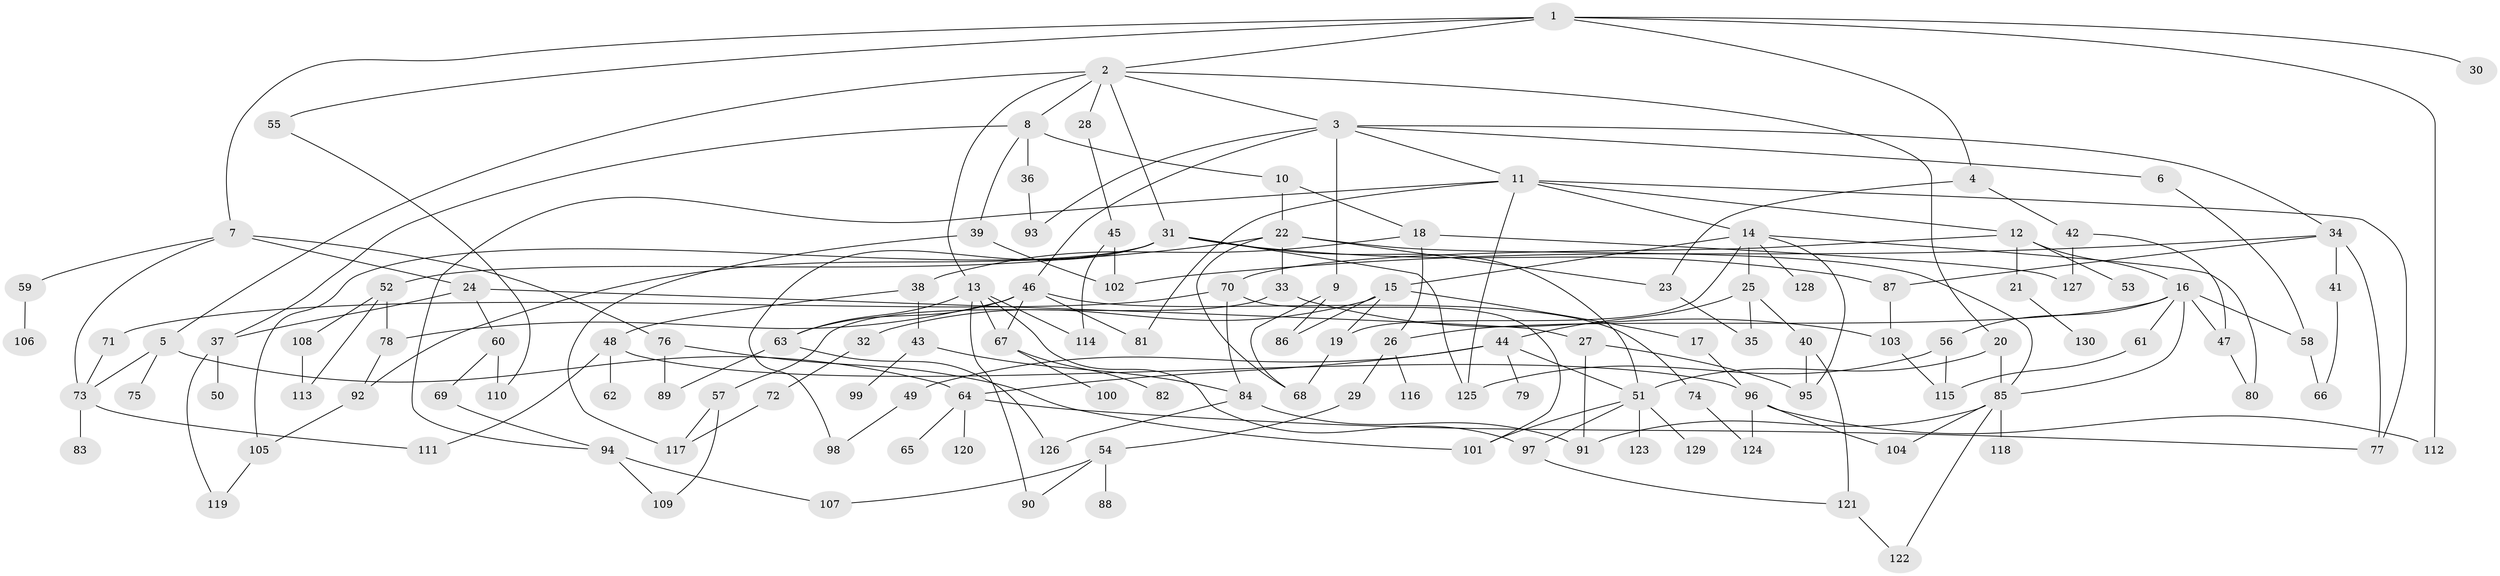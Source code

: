 // Generated by graph-tools (version 1.1) at 2025/01/03/09/25 03:01:02]
// undirected, 130 vertices, 194 edges
graph export_dot {
graph [start="1"]
  node [color=gray90,style=filled];
  1;
  2;
  3;
  4;
  5;
  6;
  7;
  8;
  9;
  10;
  11;
  12;
  13;
  14;
  15;
  16;
  17;
  18;
  19;
  20;
  21;
  22;
  23;
  24;
  25;
  26;
  27;
  28;
  29;
  30;
  31;
  32;
  33;
  34;
  35;
  36;
  37;
  38;
  39;
  40;
  41;
  42;
  43;
  44;
  45;
  46;
  47;
  48;
  49;
  50;
  51;
  52;
  53;
  54;
  55;
  56;
  57;
  58;
  59;
  60;
  61;
  62;
  63;
  64;
  65;
  66;
  67;
  68;
  69;
  70;
  71;
  72;
  73;
  74;
  75;
  76;
  77;
  78;
  79;
  80;
  81;
  82;
  83;
  84;
  85;
  86;
  87;
  88;
  89;
  90;
  91;
  92;
  93;
  94;
  95;
  96;
  97;
  98;
  99;
  100;
  101;
  102;
  103;
  104;
  105;
  106;
  107;
  108;
  109;
  110;
  111;
  112;
  113;
  114;
  115;
  116;
  117;
  118;
  119;
  120;
  121;
  122;
  123;
  124;
  125;
  126;
  127;
  128;
  129;
  130;
  1 -- 2;
  1 -- 4;
  1 -- 7;
  1 -- 30;
  1 -- 55;
  1 -- 112;
  2 -- 3;
  2 -- 5;
  2 -- 8;
  2 -- 13;
  2 -- 20;
  2 -- 28;
  2 -- 31;
  3 -- 6;
  3 -- 9;
  3 -- 11;
  3 -- 34;
  3 -- 46;
  3 -- 93;
  4 -- 23;
  4 -- 42;
  5 -- 73;
  5 -- 75;
  5 -- 64;
  6 -- 58;
  7 -- 24;
  7 -- 59;
  7 -- 76;
  7 -- 73;
  8 -- 10;
  8 -- 36;
  8 -- 37;
  8 -- 39;
  9 -- 86;
  9 -- 68;
  10 -- 18;
  10 -- 22;
  11 -- 12;
  11 -- 14;
  11 -- 94;
  11 -- 81;
  11 -- 125;
  11 -- 77;
  12 -- 16;
  12 -- 21;
  12 -- 53;
  12 -- 70;
  13 -- 67;
  13 -- 114;
  13 -- 97;
  13 -- 90;
  13 -- 63;
  14 -- 15;
  14 -- 19;
  14 -- 25;
  14 -- 128;
  14 -- 80;
  14 -- 95;
  15 -- 17;
  15 -- 32;
  15 -- 86;
  15 -- 19;
  16 -- 26;
  16 -- 47;
  16 -- 56;
  16 -- 58;
  16 -- 61;
  16 -- 85;
  17 -- 96;
  18 -- 38;
  18 -- 127;
  18 -- 26;
  19 -- 68;
  20 -- 85;
  20 -- 51;
  21 -- 130;
  22 -- 33;
  22 -- 92;
  22 -- 85;
  22 -- 68;
  22 -- 23;
  23 -- 35;
  24 -- 27;
  24 -- 60;
  24 -- 37;
  25 -- 35;
  25 -- 40;
  25 -- 44;
  26 -- 29;
  26 -- 116;
  27 -- 91;
  27 -- 95;
  28 -- 45;
  29 -- 54;
  31 -- 51;
  31 -- 52;
  31 -- 87;
  31 -- 98;
  31 -- 105;
  31 -- 125;
  32 -- 72;
  33 -- 57;
  33 -- 103;
  34 -- 41;
  34 -- 77;
  34 -- 102;
  34 -- 87;
  36 -- 93;
  37 -- 50;
  37 -- 119;
  38 -- 43;
  38 -- 48;
  39 -- 102;
  39 -- 117;
  40 -- 95;
  40 -- 121;
  41 -- 66;
  42 -- 47;
  42 -- 127;
  43 -- 84;
  43 -- 99;
  44 -- 49;
  44 -- 64;
  44 -- 79;
  44 -- 51;
  45 -- 114;
  45 -- 102;
  46 -- 63;
  46 -- 74;
  46 -- 81;
  46 -- 78;
  46 -- 67;
  47 -- 80;
  48 -- 62;
  48 -- 96;
  48 -- 111;
  49 -- 98;
  51 -- 97;
  51 -- 123;
  51 -- 129;
  51 -- 101;
  52 -- 78;
  52 -- 108;
  52 -- 113;
  54 -- 88;
  54 -- 90;
  54 -- 107;
  55 -- 110;
  56 -- 115;
  56 -- 125;
  57 -- 117;
  57 -- 109;
  58 -- 66;
  59 -- 106;
  60 -- 69;
  60 -- 110;
  61 -- 115;
  63 -- 126;
  63 -- 89;
  64 -- 65;
  64 -- 120;
  64 -- 77;
  67 -- 82;
  67 -- 100;
  69 -- 94;
  70 -- 71;
  70 -- 101;
  70 -- 84;
  71 -- 73;
  72 -- 117;
  73 -- 83;
  73 -- 111;
  74 -- 124;
  76 -- 89;
  76 -- 101;
  78 -- 92;
  84 -- 91;
  84 -- 126;
  85 -- 118;
  85 -- 91;
  85 -- 122;
  85 -- 104;
  87 -- 103;
  92 -- 105;
  94 -- 109;
  94 -- 107;
  96 -- 104;
  96 -- 112;
  96 -- 124;
  97 -- 121;
  103 -- 115;
  105 -- 119;
  108 -- 113;
  121 -- 122;
}

